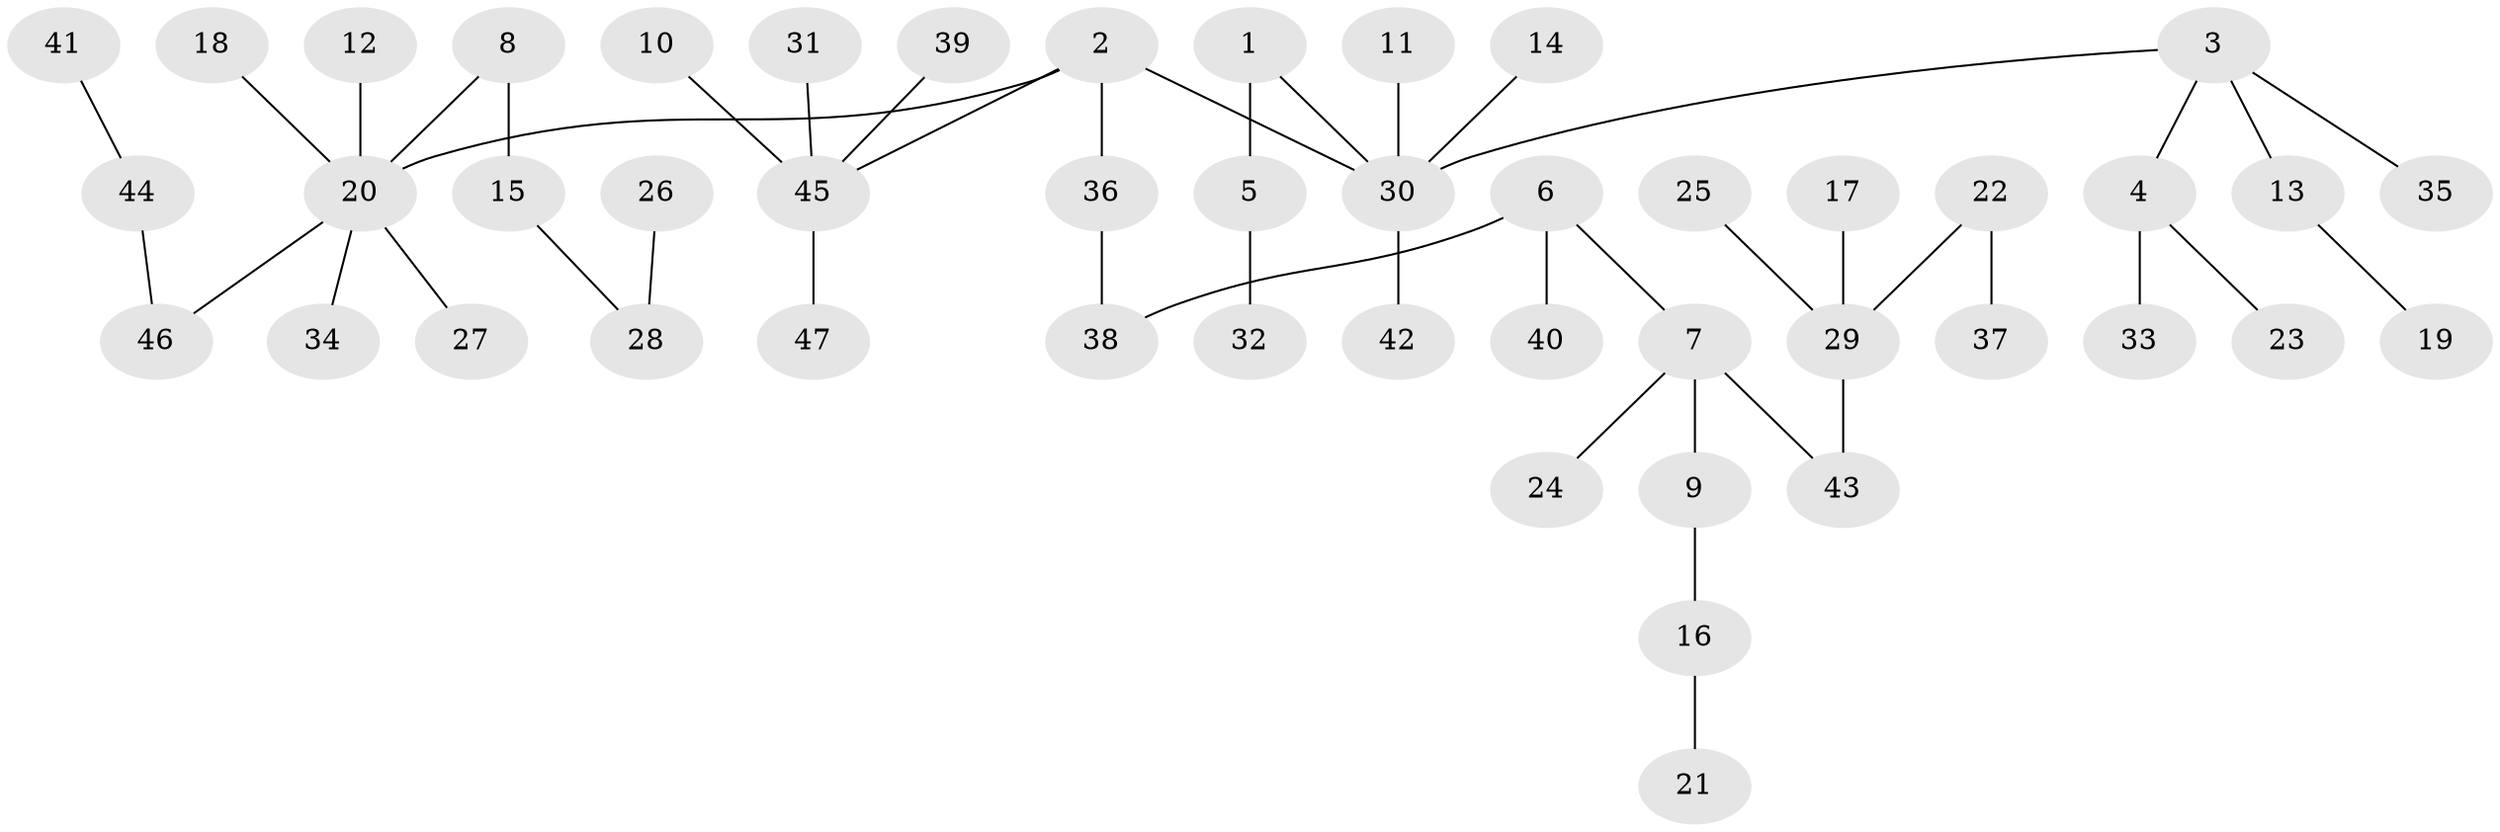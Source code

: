 // original degree distribution, {7: 0.021505376344086023, 3: 0.1827956989247312, 8: 0.010752688172043012, 2: 0.23655913978494625, 4: 0.043010752688172046, 1: 0.4946236559139785, 5: 0.010752688172043012}
// Generated by graph-tools (version 1.1) at 2025/02/03/09/25 03:02:16]
// undirected, 47 vertices, 46 edges
graph export_dot {
graph [start="1"]
  node [color=gray90,style=filled];
  1;
  2;
  3;
  4;
  5;
  6;
  7;
  8;
  9;
  10;
  11;
  12;
  13;
  14;
  15;
  16;
  17;
  18;
  19;
  20;
  21;
  22;
  23;
  24;
  25;
  26;
  27;
  28;
  29;
  30;
  31;
  32;
  33;
  34;
  35;
  36;
  37;
  38;
  39;
  40;
  41;
  42;
  43;
  44;
  45;
  46;
  47;
  1 -- 5 [weight=1.0];
  1 -- 30 [weight=1.0];
  2 -- 20 [weight=1.0];
  2 -- 30 [weight=1.0];
  2 -- 36 [weight=1.0];
  2 -- 45 [weight=1.0];
  3 -- 4 [weight=1.0];
  3 -- 13 [weight=1.0];
  3 -- 30 [weight=1.0];
  3 -- 35 [weight=1.0];
  4 -- 23 [weight=1.0];
  4 -- 33 [weight=1.0];
  5 -- 32 [weight=1.0];
  6 -- 7 [weight=1.0];
  6 -- 38 [weight=1.0];
  6 -- 40 [weight=1.0];
  7 -- 9 [weight=1.0];
  7 -- 24 [weight=1.0];
  7 -- 43 [weight=1.0];
  8 -- 15 [weight=1.0];
  8 -- 20 [weight=1.0];
  9 -- 16 [weight=1.0];
  10 -- 45 [weight=1.0];
  11 -- 30 [weight=1.0];
  12 -- 20 [weight=1.0];
  13 -- 19 [weight=1.0];
  14 -- 30 [weight=1.0];
  15 -- 28 [weight=1.0];
  16 -- 21 [weight=1.0];
  17 -- 29 [weight=1.0];
  18 -- 20 [weight=1.0];
  20 -- 27 [weight=1.0];
  20 -- 34 [weight=1.0];
  20 -- 46 [weight=1.0];
  22 -- 29 [weight=1.0];
  22 -- 37 [weight=1.0];
  25 -- 29 [weight=1.0];
  26 -- 28 [weight=1.0];
  29 -- 43 [weight=1.0];
  30 -- 42 [weight=1.0];
  31 -- 45 [weight=1.0];
  36 -- 38 [weight=1.0];
  39 -- 45 [weight=1.0];
  41 -- 44 [weight=1.0];
  44 -- 46 [weight=1.0];
  45 -- 47 [weight=1.0];
}
